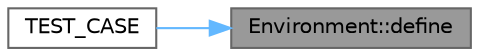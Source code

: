 digraph "Environment::define"
{
 // LATEX_PDF_SIZE
  bgcolor="transparent";
  edge [fontname=Helvetica,fontsize=10,labelfontname=Helvetica,labelfontsize=10];
  node [fontname=Helvetica,fontsize=10,shape=box,height=0.2,width=0.4];
  rankdir="RL";
  Node1 [id="Node000001",label="Environment::define",height=0.2,width=0.4,color="gray40", fillcolor="grey60", style="filled", fontcolor="black",tooltip="Defines a new variable in the current environment."];
  Node1 -> Node2 [id="edge1_Node000001_Node000002",dir="back",color="steelblue1",style="solid",tooltip=" "];
  Node2 [id="Node000002",label="TEST_CASE",height=0.2,width=0.4,color="grey40", fillcolor="white", style="filled",URL="$environmentTest_8cpp.html#a01074950e21f756a61be6fe46c80e0e9",tooltip=" "];
}
